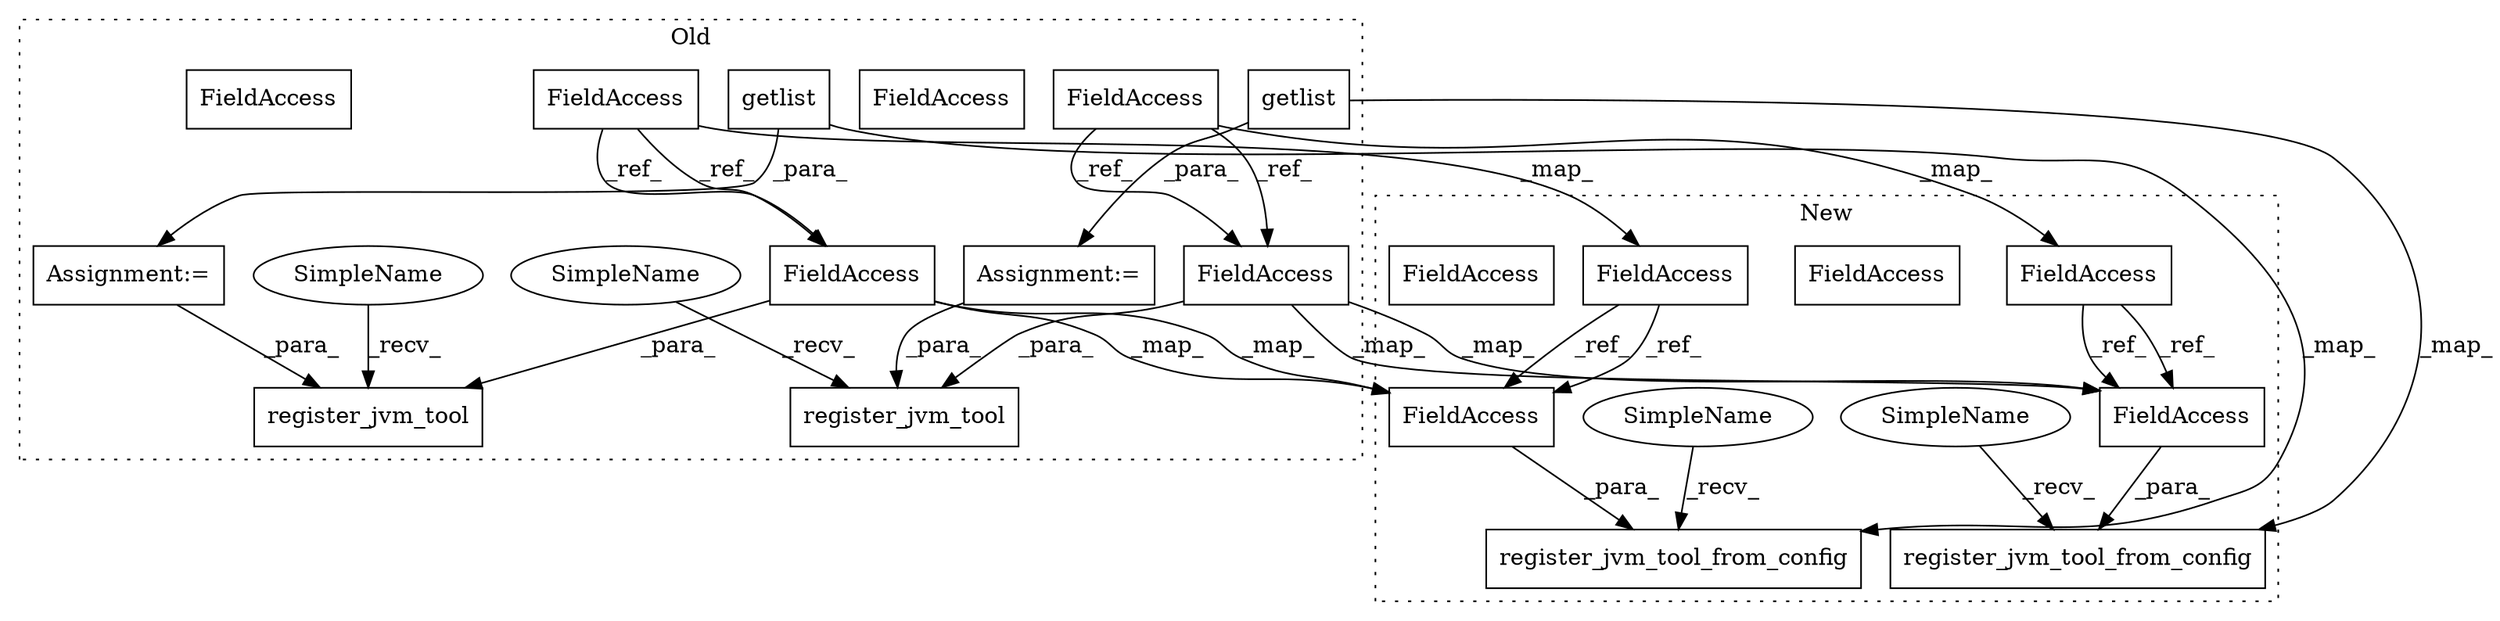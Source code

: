 digraph G {
subgraph cluster0 {
1 [label="getlist" a="32" s="3281,3363" l="8,1" shape="box"];
3 [label="Assignment:=" a="7" s="3260" l="1" shape="box"];
4 [label="register_jvm_tool" a="32" s="3375,3446" l="18,1" shape="box"];
6 [label="FieldAccess" a="22" s="3186" l="28" shape="box"];
8 [label="FieldAccess" a="22" s="3393" l="28" shape="box"];
9 [label="FieldAccess" a="22" s="2964" l="25" shape="box"];
11 [label="register_jvm_tool" a="32" s="3121,3179" l="18,1" shape="box"];
12 [label="getlist" a="32" s="3038,3109" l="8,1" shape="box"];
14 [label="Assignment:=" a="7" s="3017" l="1" shape="box"];
16 [label="FieldAccess" a="22" s="3139" l="25" shape="box"];
18 [label="FieldAccess" a="22" s="3393" l="28" shape="box"];
20 [label="FieldAccess" a="22" s="3139" l="25" shape="box"];
21 [label="SimpleName" a="42" s="3370" l="4" shape="ellipse"];
22 [label="SimpleName" a="42" s="3116" l="4" shape="ellipse"];
label = "Old";
style="dotted";
}
subgraph cluster1 {
2 [label="register_jvm_tool_from_config" a="32" s="3135,3288" l="30,1" shape="box"];
5 [label="FieldAccess" a="22" s="3080" l="28" shape="box"];
7 [label="FieldAccess" a="22" s="3165" l="28" shape="box"];
10 [label="FieldAccess" a="22" s="2890" l="25" shape="box"];
13 [label="register_jvm_tool_from_config" a="32" s="2934,3073" l="30,1" shape="box"];
15 [label="FieldAccess" a="22" s="2964" l="25" shape="box"];
17 [label="FieldAccess" a="22" s="3165" l="28" shape="box"];
19 [label="FieldAccess" a="22" s="2964" l="25" shape="box"];
23 [label="SimpleName" a="42" s="2929" l="4" shape="ellipse"];
24 [label="SimpleName" a="42" s="3130" l="4" shape="ellipse"];
label = "New";
style="dotted";
}
1 -> 3 [label="_para_"];
1 -> 2 [label="_map_"];
3 -> 4 [label="_para_"];
5 -> 17 [label="_ref_"];
5 -> 17 [label="_ref_"];
6 -> 18 [label="_ref_"];
6 -> 5 [label="_map_"];
6 -> 18 [label="_ref_"];
9 -> 20 [label="_ref_"];
9 -> 10 [label="_map_"];
9 -> 20 [label="_ref_"];
10 -> 19 [label="_ref_"];
10 -> 19 [label="_ref_"];
12 -> 14 [label="_para_"];
12 -> 13 [label="_map_"];
14 -> 11 [label="_para_"];
17 -> 2 [label="_para_"];
18 -> 17 [label="_map_"];
18 -> 17 [label="_map_"];
18 -> 4 [label="_para_"];
19 -> 13 [label="_para_"];
20 -> 19 [label="_map_"];
20 -> 11 [label="_para_"];
20 -> 19 [label="_map_"];
21 -> 4 [label="_recv_"];
22 -> 11 [label="_recv_"];
23 -> 13 [label="_recv_"];
24 -> 2 [label="_recv_"];
}